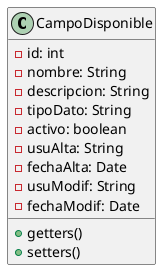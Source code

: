 @startuml CampoDisponible

class CampoDisponible{
 -id: int
 -nombre: String
 -descripcion: String
 -tipoDato: String
 -activo: boolean
 -usuAlta: String
 -fechaAlta: Date
 -usuModif: String
 -fechaModif: Date
 +getters()
 +setters()
}

@enduml